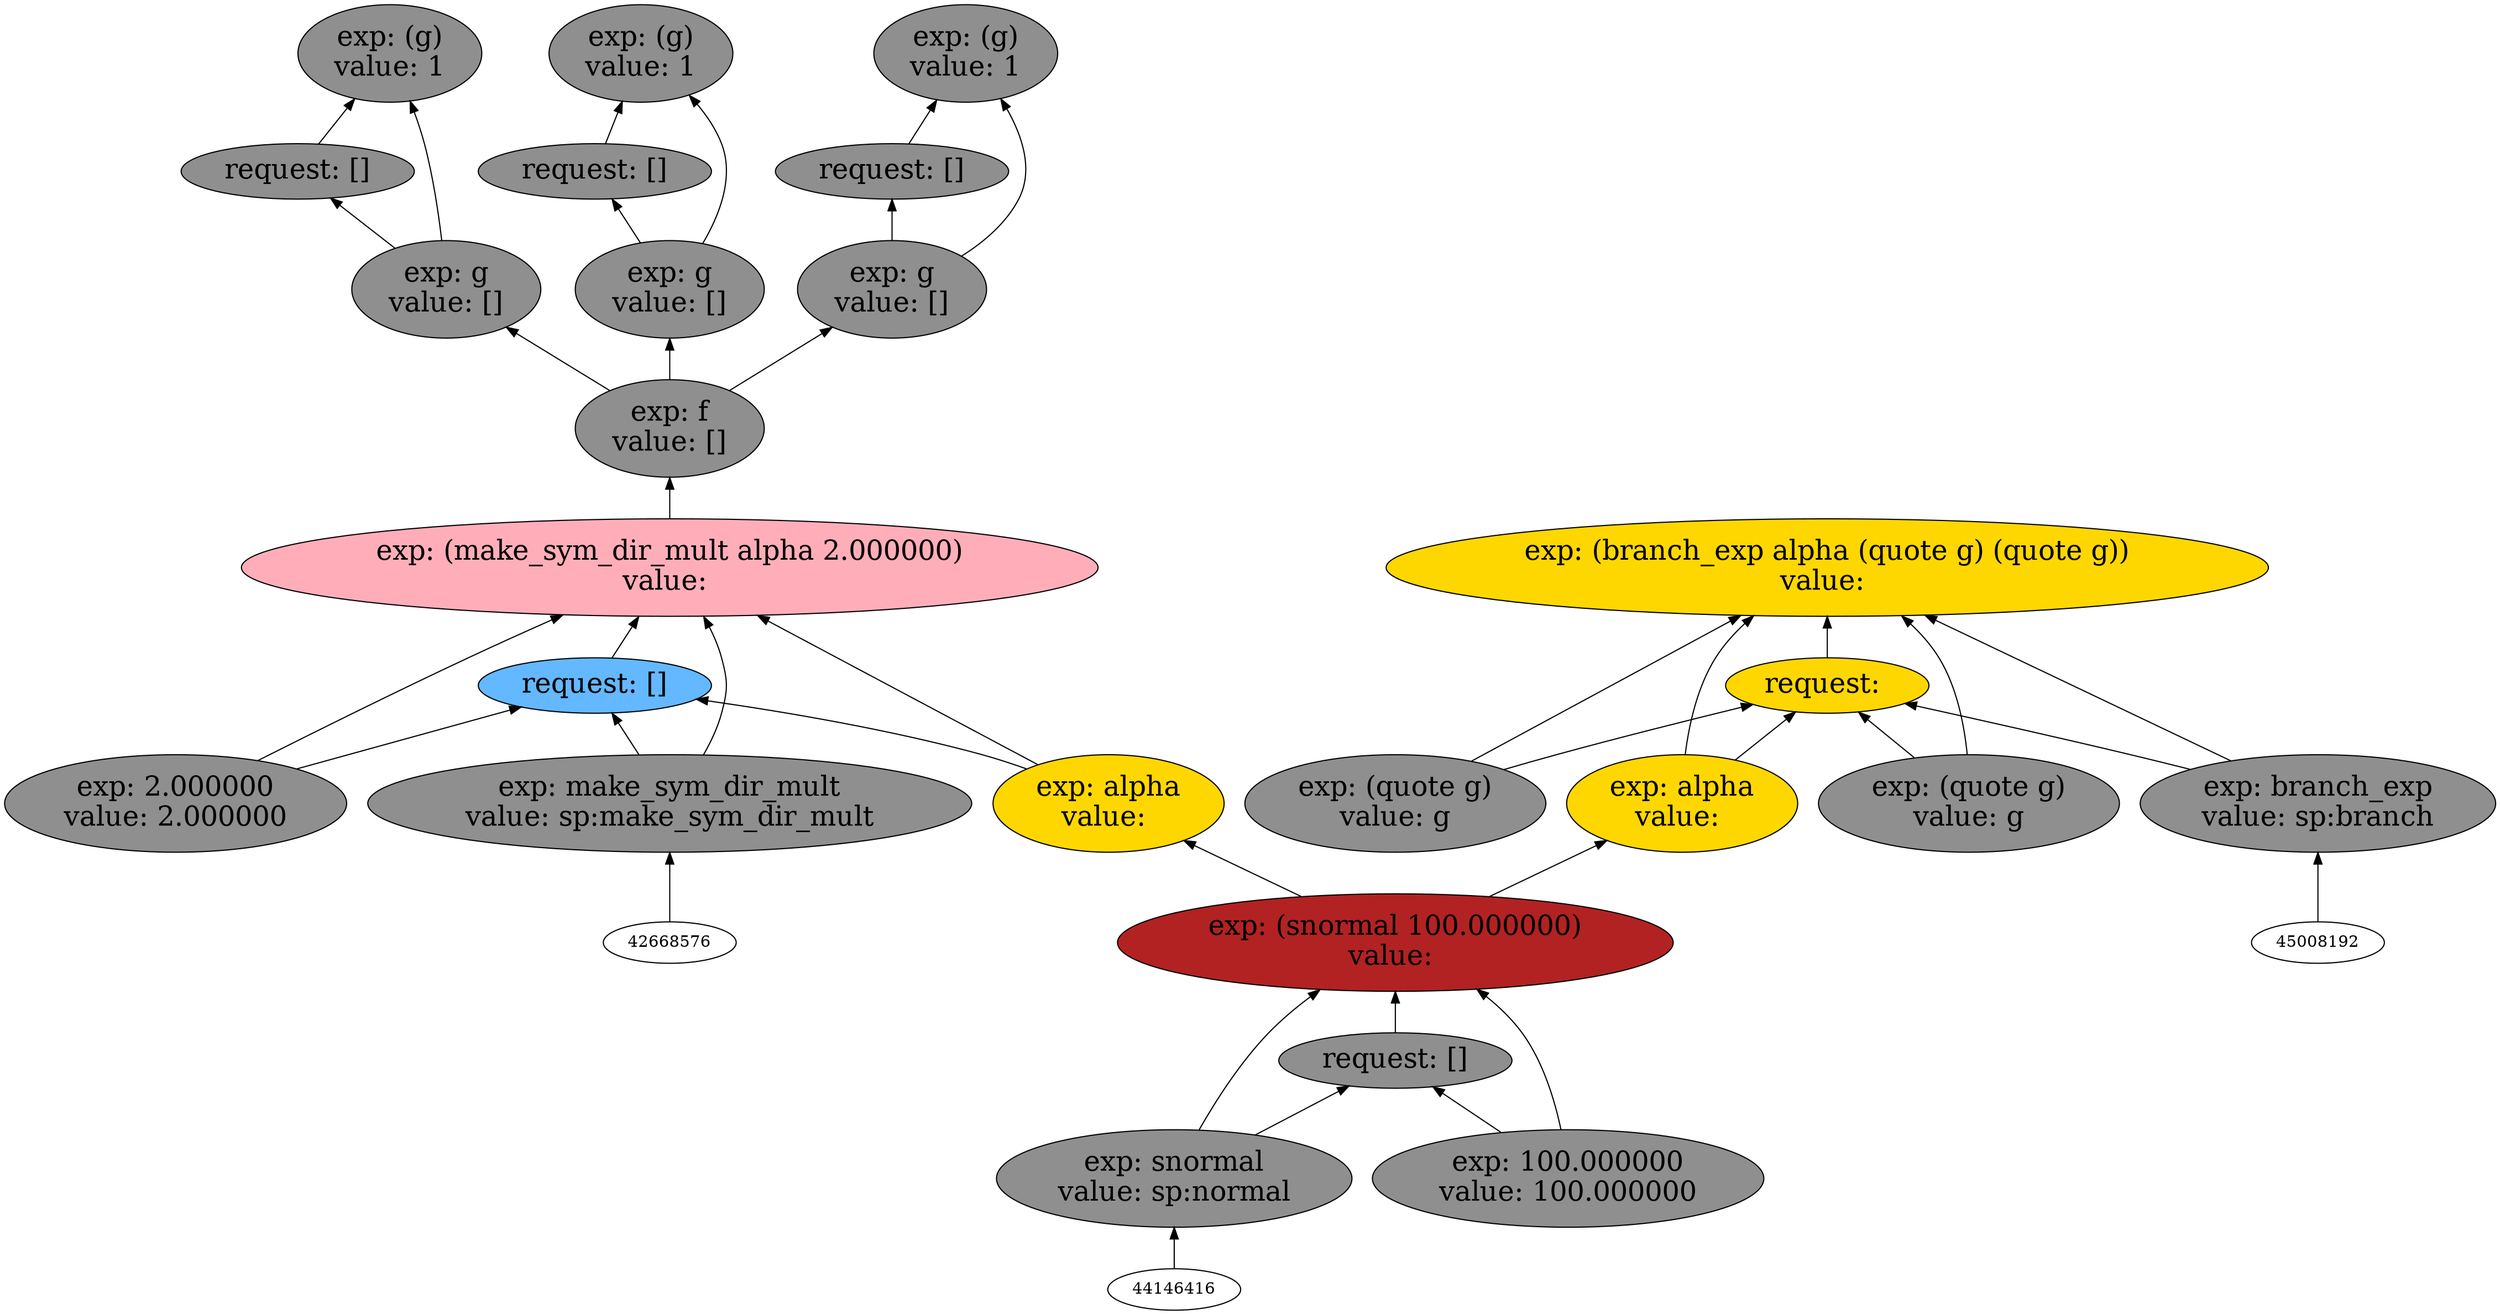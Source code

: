 digraph {
rankdir=BT
fontsize=24
subgraph clster1 {
label="Venture Families"
subgraph clster2 {
label="1"
"51636192"["fillcolor"="firebrick" "fontsize"="24" "label"="exp: (snormal 100.000000)\nvalue: " "shape"="ellipse" "style"="filled" ]
"51536928"["fillcolor"="grey56" "fontsize"="24" "label"="request: []" "shape"="ellipse" "style"="filled" ]
"49643904"["fillcolor"="grey56" "fontsize"="24" "label"="exp: snormal\nvalue: sp:normal" "shape"="ellipse" "style"="filled" ]
"50252784"["fillcolor"="grey56" "fontsize"="24" "label"="exp: 100.000000\nvalue: 100.000000" "shape"="ellipse" "style"="filled" ]
}

subgraph clster3 {
label="2"
"50499840"["fillcolor"="lightpink1" "fontsize"="24" "label"="exp: (make_sym_dir_mult alpha 2.000000)\nvalue: " "shape"="ellipse" "style"="filled" ]
"49526848"["fillcolor"="steelblue1" "fontsize"="24" "label"="request: []" "shape"="ellipse" "style"="filled" ]
"50537584"["fillcolor"="grey56" "fontsize"="24" "label"="exp: make_sym_dir_mult\nvalue: sp:make_sym_dir_mult" "shape"="ellipse" "style"="filled" ]
"50953488"["fillcolor"="gold" "fontsize"="24" "label"="exp: alpha\nvalue: " "shape"="ellipse" "style"="filled" ]
"50988432"["fillcolor"="grey56" "fontsize"="24" "label"="exp: 2.000000\nvalue: 2.000000" "shape"="ellipse" "style"="filled" ]
}

subgraph clster4 {
label="3"
"51213248"["fillcolor"="grey56" "fontsize"="24" "label"="exp: f\nvalue: []" "shape"="ellipse" "style"="filled" ]
}

subgraph clster5 {
label="4"
"43247552"["fillcolor"="grey56" "fontsize"="24" "label"="exp: (g)\nvalue: 1" "shape"="ellipse" "style"="filled" ]
"49525600"["fillcolor"="grey56" "fontsize"="24" "label"="request: []" "shape"="ellipse" "style"="filled" ]
"49896432"["fillcolor"="grey56" "fontsize"="24" "label"="exp: g\nvalue: []" "shape"="ellipse" "style"="filled" ]
}

subgraph clster6 {
label="5"
"49925696"["fillcolor"="grey56" "fontsize"="24" "label"="exp: (g)\nvalue: 1" "shape"="ellipse" "style"="filled" ]
"51970160"["fillcolor"="grey56" "fontsize"="24" "label"="request: []" "shape"="ellipse" "style"="filled" ]
"49673184"["fillcolor"="grey56" "fontsize"="24" "label"="exp: g\nvalue: []" "shape"="ellipse" "style"="filled" ]
}

subgraph clster7 {
label="6"
"49755584"["fillcolor"="grey56" "fontsize"="24" "label"="exp: (g)\nvalue: 1" "shape"="ellipse" "style"="filled" ]
"49554800"["fillcolor"="grey56" "fontsize"="24" "label"="request: []" "shape"="ellipse" "style"="filled" ]
"49638928"["fillcolor"="grey56" "fontsize"="24" "label"="exp: g\nvalue: []" "shape"="ellipse" "style"="filled" ]
}

subgraph clster8 {
label="7"
"51967616"["fillcolor"="gold" "fontsize"="24" "label"="exp: (branch_exp alpha (quote g) (quote g))\nvalue: " "shape"="ellipse" "style"="filled" ]
"49951424"["fillcolor"="gold" "fontsize"="24" "label"="request: " "shape"="ellipse" "style"="filled" ]
"49824304"["fillcolor"="grey56" "fontsize"="24" "label"="exp: branch_exp\nvalue: sp:branch" "shape"="ellipse" "style"="filled" ]
"51993872"["fillcolor"="gold" "fontsize"="24" "label"="exp: alpha\nvalue: " "shape"="ellipse" "style"="filled" ]
"52000720"["fillcolor"="grey56" "fontsize"="24" "label"="exp: (quote g)\nvalue: g" "shape"="ellipse" "style"="filled" ]
"52052592"["fillcolor"="grey56" "fontsize"="24" "label"="exp: (quote g)\nvalue: g" "shape"="ellipse" "style"="filled" ]
}

}

"49896432" -> "43247552"["arrowhead"="normal" "color"="black" "constraint"="true" "style"="solid" ]
"49896432" -> "49525600"["arrowhead"="normal" "color"="black" "constraint"="true" "style"="solid" ]
"51213248" -> "49896432"["arrowhead"="normal" "color"="black" "constraint"="true" "style"="solid" ]
"49525600" -> "43247552"["arrowhead"="normal" "color"="black" "constraint"="true" "style"="solid" ]
"49638928" -> "49755584"["arrowhead"="normal" "color"="black" "constraint"="true" "style"="solid" ]
"49638928" -> "49554800"["arrowhead"="normal" "color"="black" "constraint"="true" "style"="solid" ]
"51213248" -> "49638928"["arrowhead"="normal" "color"="black" "constraint"="true" "style"="solid" ]
"49554800" -> "49755584"["arrowhead"="normal" "color"="black" "constraint"="true" "style"="solid" ]
"49673184" -> "49925696"["arrowhead"="normal" "color"="black" "constraint"="true" "style"="solid" ]
"49673184" -> "51970160"["arrowhead"="normal" "color"="black" "constraint"="true" "style"="solid" ]
"51213248" -> "49673184"["arrowhead"="normal" "color"="black" "constraint"="true" "style"="solid" ]
"51970160" -> "49925696"["arrowhead"="normal" "color"="black" "constraint"="true" "style"="solid" ]
"50537584" -> "50499840"["arrowhead"="normal" "color"="black" "constraint"="true" "style"="solid" ]
"50537584" -> "49526848"["arrowhead"="normal" "color"="black" "constraint"="true" "style"="solid" ]
"42668576" -> "50537584"["arrowhead"="normal" "color"="black" "constraint"="true" "style"="solid" ]
"50953488" -> "50499840"["arrowhead"="normal" "color"="black" "constraint"="true" "style"="solid" ]
"50953488" -> "49526848"["arrowhead"="normal" "color"="black" "constraint"="true" "style"="solid" ]
"51636192" -> "50953488"["arrowhead"="normal" "color"="black" "constraint"="true" "style"="solid" ]
"50988432" -> "50499840"["arrowhead"="normal" "color"="black" "constraint"="true" "style"="solid" ]
"50988432" -> "49526848"["arrowhead"="normal" "color"="black" "constraint"="true" "style"="solid" ]
"49526848" -> "50499840"["arrowhead"="normal" "color"="black" "constraint"="true" "style"="solid" ]
"50499840" -> "51213248"["arrowhead"="normal" "color"="black" "constraint"="true" "style"="solid" ]
"49643904" -> "51636192"["arrowhead"="normal" "color"="black" "constraint"="true" "style"="solid" ]
"49643904" -> "51536928"["arrowhead"="normal" "color"="black" "constraint"="true" "style"="solid" ]
"44146416" -> "49643904"["arrowhead"="normal" "color"="black" "constraint"="true" "style"="solid" ]
"50252784" -> "51636192"["arrowhead"="normal" "color"="black" "constraint"="true" "style"="solid" ]
"50252784" -> "51536928"["arrowhead"="normal" "color"="black" "constraint"="true" "style"="solid" ]
"51536928" -> "51636192"["arrowhead"="normal" "color"="black" "constraint"="true" "style"="solid" ]
"49824304" -> "51967616"["arrowhead"="normal" "color"="black" "constraint"="true" "style"="solid" ]
"49824304" -> "49951424"["arrowhead"="normal" "color"="black" "constraint"="true" "style"="solid" ]
"45008192" -> "49824304"["arrowhead"="normal" "color"="black" "constraint"="true" "style"="solid" ]
"51993872" -> "51967616"["arrowhead"="normal" "color"="black" "constraint"="true" "style"="solid" ]
"51993872" -> "49951424"["arrowhead"="normal" "color"="black" "constraint"="true" "style"="solid" ]
"51636192" -> "51993872"["arrowhead"="normal" "color"="black" "constraint"="true" "style"="solid" ]
"52000720" -> "51967616"["arrowhead"="normal" "color"="black" "constraint"="true" "style"="solid" ]
"52000720" -> "49951424"["arrowhead"="normal" "color"="black" "constraint"="true" "style"="solid" ]
"52052592" -> "51967616"["arrowhead"="normal" "color"="black" "constraint"="true" "style"="solid" ]
"52052592" -> "49951424"["arrowhead"="normal" "color"="black" "constraint"="true" "style"="solid" ]
"49951424" -> "51967616"["arrowhead"="normal" "color"="black" "constraint"="true" "style"="solid" ]

}